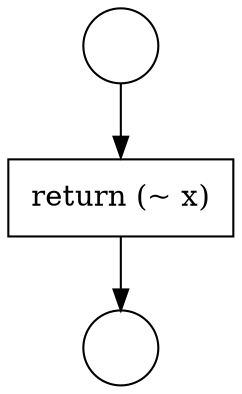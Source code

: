digraph {
  node21739 [shape=circle label=" " color="black" fillcolor="white" style=filled]
  node21741 [shape=none, margin=0, label=<<font color="black">
    <table border="0" cellborder="1" cellspacing="0" cellpadding="10">
      <tr><td align="left">return (~ x)</td></tr>
    </table>
  </font>> color="black" fillcolor="white" style=filled]
  node21740 [shape=circle label=" " color="black" fillcolor="white" style=filled]
  node21739 -> node21741 [ color="black"]
  node21741 -> node21740 [ color="black"]
}
